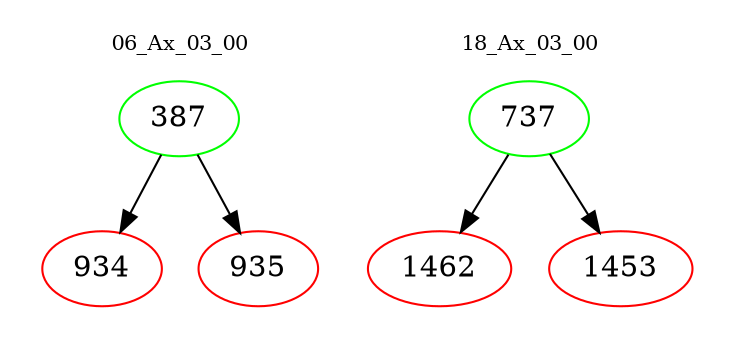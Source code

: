 digraph{
subgraph cluster_0 {
color = white
label = "06_Ax_03_00";
fontsize=10;
T0_387 [label="387", color="green"]
T0_387 -> T0_934 [color="black"]
T0_934 [label="934", color="red"]
T0_387 -> T0_935 [color="black"]
T0_935 [label="935", color="red"]
}
subgraph cluster_1 {
color = white
label = "18_Ax_03_00";
fontsize=10;
T1_737 [label="737", color="green"]
T1_737 -> T1_1462 [color="black"]
T1_1462 [label="1462", color="red"]
T1_737 -> T1_1453 [color="black"]
T1_1453 [label="1453", color="red"]
}
}
